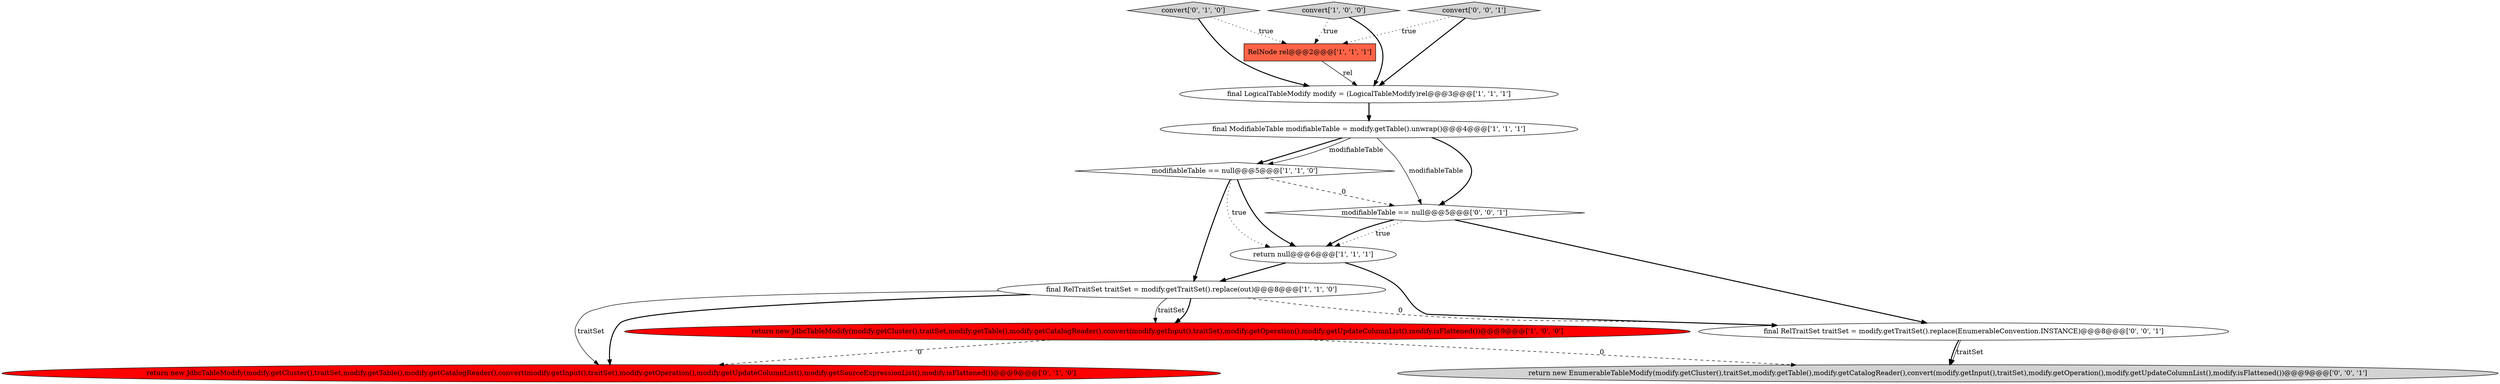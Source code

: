 digraph {
2 [style = filled, label = "modifiableTable == null@@@5@@@['1', '1', '0']", fillcolor = white, shape = diamond image = "AAA0AAABBB1BBB"];
8 [style = filled, label = "return new JdbcTableModify(modify.getCluster(),traitSet,modify.getTable(),modify.getCatalogReader(),convert(modify.getInput(),traitSet),modify.getOperation(),modify.getUpdateColumnList(),modify.getSourceExpressionList(),modify.isFlattened())@@@9@@@['0', '1', '0']", fillcolor = red, shape = ellipse image = "AAA1AAABBB2BBB"];
9 [style = filled, label = "convert['0', '1', '0']", fillcolor = lightgray, shape = diamond image = "AAA0AAABBB2BBB"];
1 [style = filled, label = "final ModifiableTable modifiableTable = modify.getTable().unwrap()@@@4@@@['1', '1', '1']", fillcolor = white, shape = ellipse image = "AAA0AAABBB1BBB"];
13 [style = filled, label = "convert['0', '0', '1']", fillcolor = lightgray, shape = diamond image = "AAA0AAABBB3BBB"];
12 [style = filled, label = "return new EnumerableTableModify(modify.getCluster(),traitSet,modify.getTable(),modify.getCatalogReader(),convert(modify.getInput(),traitSet),modify.getOperation(),modify.getUpdateColumnList(),modify.isFlattened())@@@9@@@['0', '0', '1']", fillcolor = lightgray, shape = ellipse image = "AAA0AAABBB3BBB"];
10 [style = filled, label = "final RelTraitSet traitSet = modify.getTraitSet().replace(EnumerableConvention.INSTANCE)@@@8@@@['0', '0', '1']", fillcolor = white, shape = ellipse image = "AAA0AAABBB3BBB"];
6 [style = filled, label = "final LogicalTableModify modify = (LogicalTableModify)rel@@@3@@@['1', '1', '1']", fillcolor = white, shape = ellipse image = "AAA0AAABBB1BBB"];
7 [style = filled, label = "RelNode rel@@@2@@@['1', '1', '1']", fillcolor = tomato, shape = box image = "AAA0AAABBB1BBB"];
3 [style = filled, label = "convert['1', '0', '0']", fillcolor = lightgray, shape = diamond image = "AAA0AAABBB1BBB"];
11 [style = filled, label = "modifiableTable == null@@@5@@@['0', '0', '1']", fillcolor = white, shape = diamond image = "AAA0AAABBB3BBB"];
4 [style = filled, label = "return null@@@6@@@['1', '1', '1']", fillcolor = white, shape = ellipse image = "AAA0AAABBB1BBB"];
5 [style = filled, label = "return new JdbcTableModify(modify.getCluster(),traitSet,modify.getTable(),modify.getCatalogReader(),convert(modify.getInput(),traitSet),modify.getOperation(),modify.getUpdateColumnList(),modify.isFlattened())@@@9@@@['1', '0', '0']", fillcolor = red, shape = ellipse image = "AAA1AAABBB1BBB"];
0 [style = filled, label = "final RelTraitSet traitSet = modify.getTraitSet().replace(out)@@@8@@@['1', '1', '0']", fillcolor = white, shape = ellipse image = "AAA0AAABBB1BBB"];
4->10 [style = bold, label=""];
3->7 [style = dotted, label="true"];
5->12 [style = dashed, label="0"];
11->4 [style = bold, label=""];
3->6 [style = bold, label=""];
13->7 [style = dotted, label="true"];
11->4 [style = dotted, label="true"];
2->4 [style = bold, label=""];
0->10 [style = dashed, label="0"];
9->6 [style = bold, label=""];
1->11 [style = bold, label=""];
4->0 [style = bold, label=""];
0->5 [style = solid, label="traitSet"];
6->1 [style = bold, label=""];
0->8 [style = solid, label="traitSet"];
2->0 [style = bold, label=""];
7->6 [style = solid, label="rel"];
11->10 [style = bold, label=""];
10->12 [style = bold, label=""];
2->4 [style = dotted, label="true"];
0->8 [style = bold, label=""];
5->8 [style = dashed, label="0"];
10->12 [style = solid, label="traitSet"];
2->11 [style = dashed, label="0"];
1->2 [style = bold, label=""];
13->6 [style = bold, label=""];
9->7 [style = dotted, label="true"];
1->11 [style = solid, label="modifiableTable"];
1->2 [style = solid, label="modifiableTable"];
0->5 [style = bold, label=""];
}
